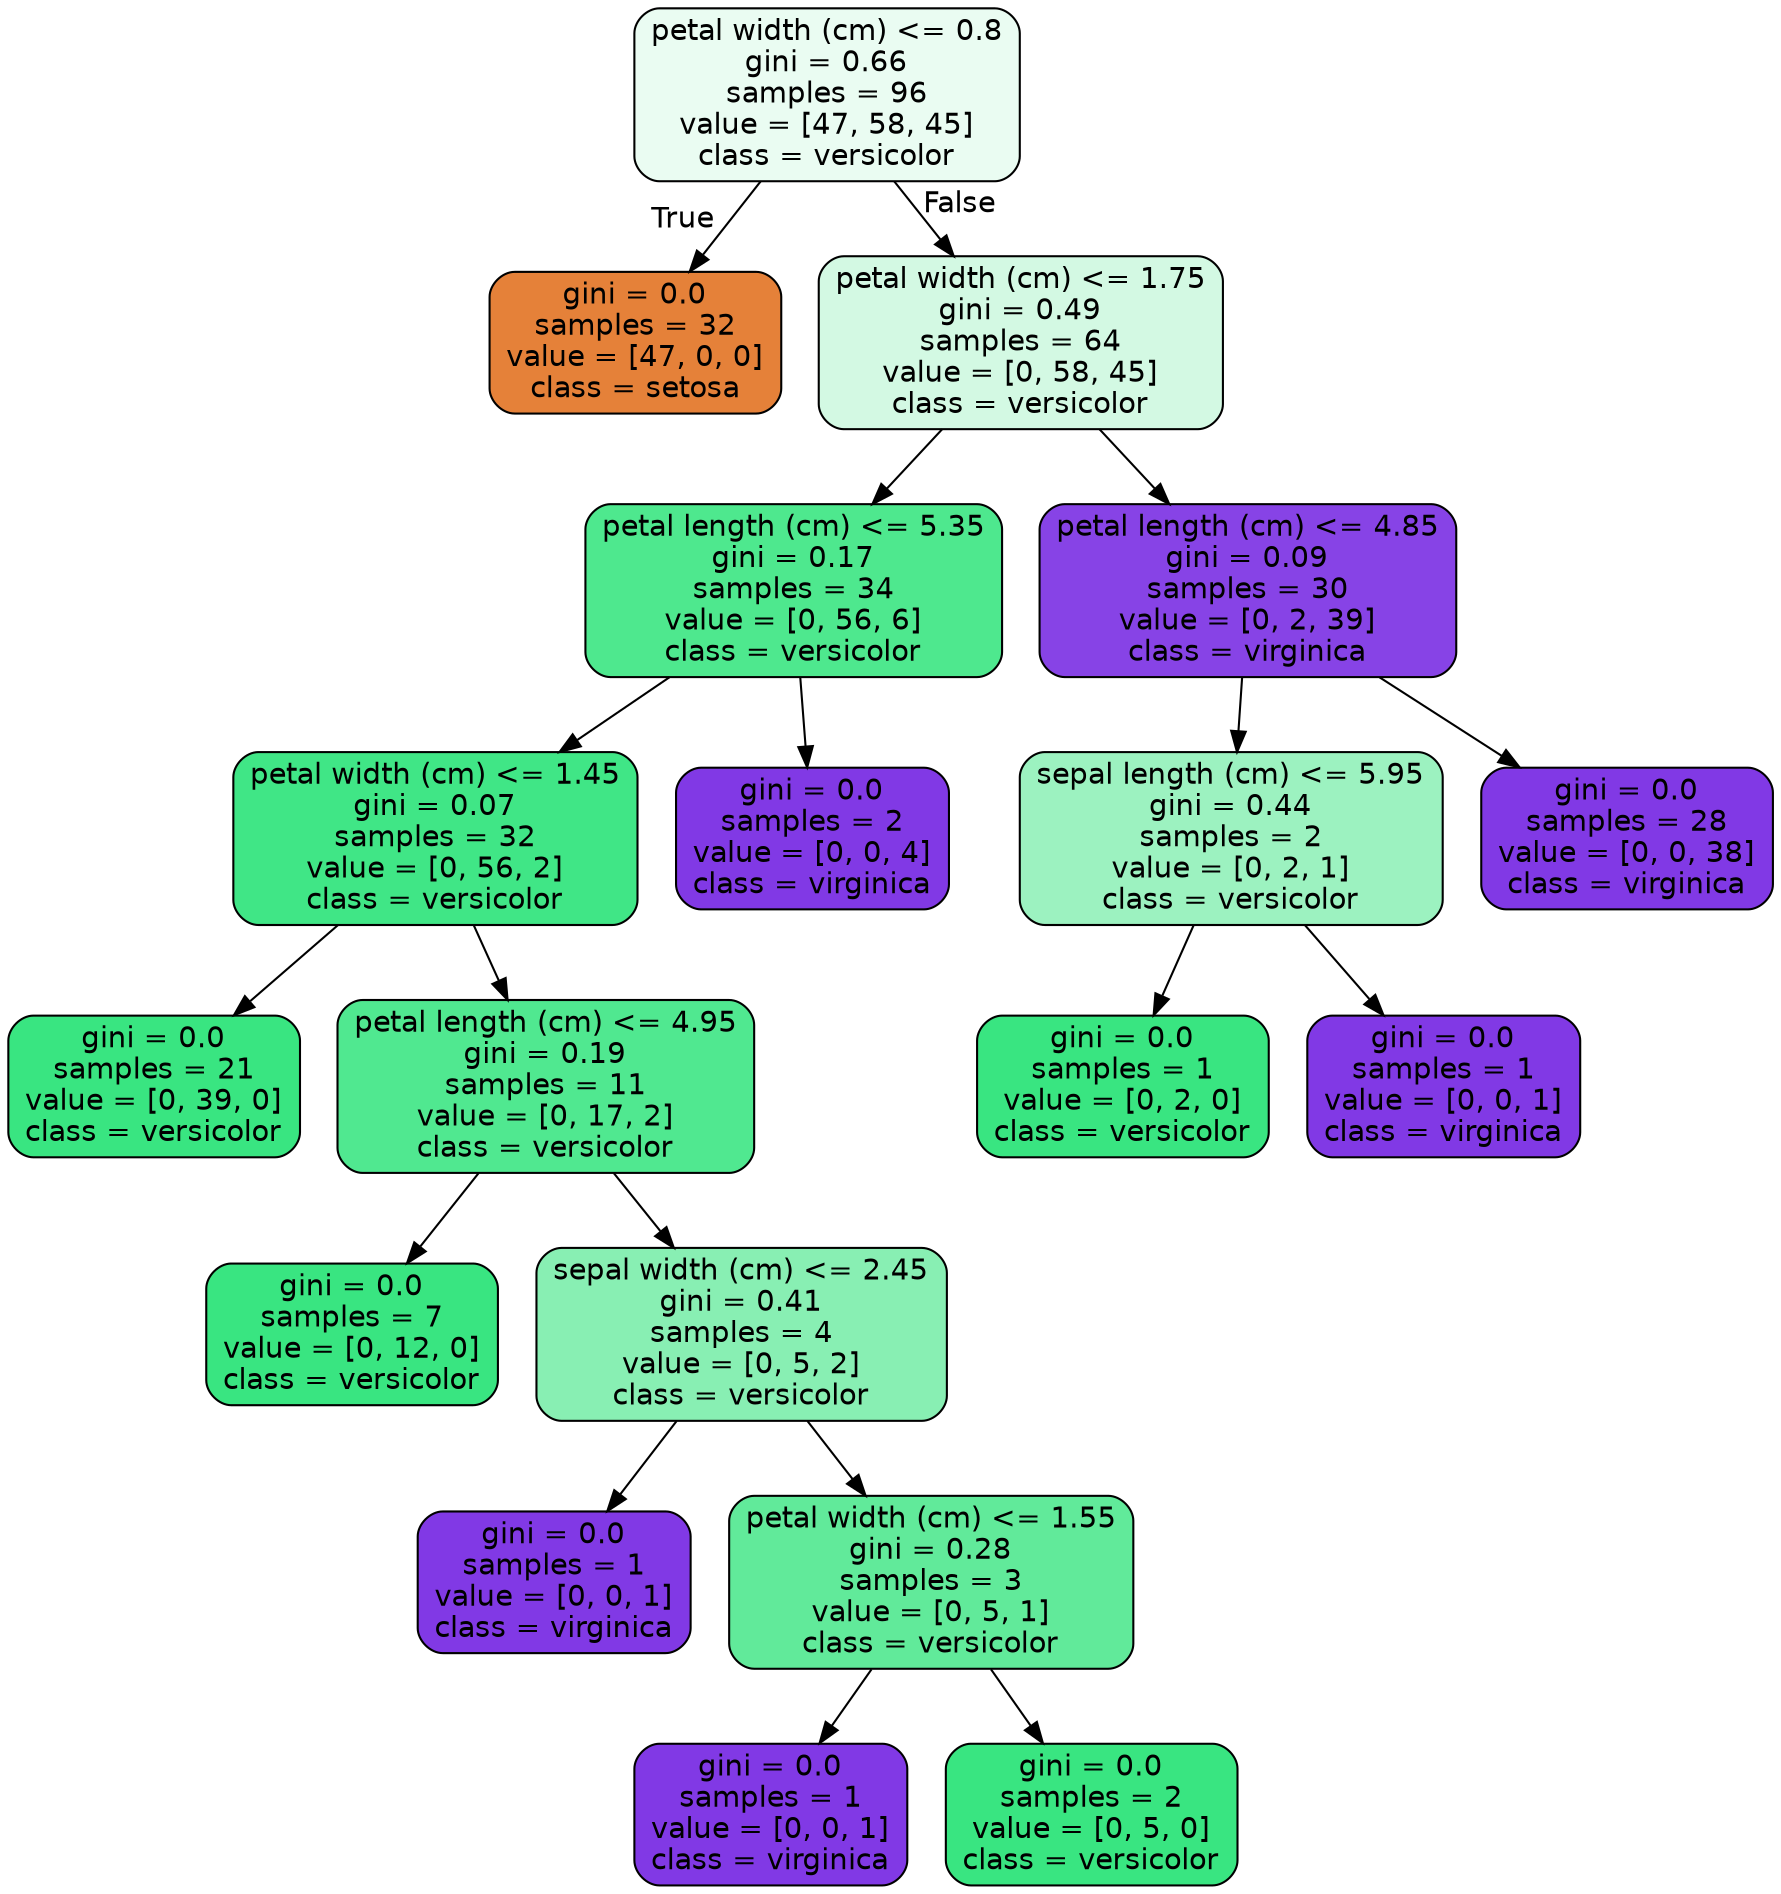 digraph Tree {
node [shape=box, style="filled, rounded", color="black", fontname=helvetica] ;
edge [fontname=helvetica] ;
0 [label="petal width (cm) <= 0.8\ngini = 0.66\nsamples = 96\nvalue = [47, 58, 45]\nclass = versicolor", fillcolor="#eafcf2"] ;
1 [label="gini = 0.0\nsamples = 32\nvalue = [47, 0, 0]\nclass = setosa", fillcolor="#e58139"] ;
0 -> 1 [labeldistance=2.5, labelangle=45, headlabel="True"] ;
2 [label="petal width (cm) <= 1.75\ngini = 0.49\nsamples = 64\nvalue = [0, 58, 45]\nclass = versicolor", fillcolor="#d3f9e3"] ;
0 -> 2 [labeldistance=2.5, labelangle=-45, headlabel="False"] ;
3 [label="petal length (cm) <= 5.35\ngini = 0.17\nsamples = 34\nvalue = [0, 56, 6]\nclass = versicolor", fillcolor="#4ee88e"] ;
2 -> 3 ;
4 [label="petal width (cm) <= 1.45\ngini = 0.07\nsamples = 32\nvalue = [0, 56, 2]\nclass = versicolor", fillcolor="#40e686"] ;
3 -> 4 ;
5 [label="gini = 0.0\nsamples = 21\nvalue = [0, 39, 0]\nclass = versicolor", fillcolor="#39e581"] ;
4 -> 5 ;
6 [label="petal length (cm) <= 4.95\ngini = 0.19\nsamples = 11\nvalue = [0, 17, 2]\nclass = versicolor", fillcolor="#50e890"] ;
4 -> 6 ;
7 [label="gini = 0.0\nsamples = 7\nvalue = [0, 12, 0]\nclass = versicolor", fillcolor="#39e581"] ;
6 -> 7 ;
8 [label="sepal width (cm) <= 2.45\ngini = 0.41\nsamples = 4\nvalue = [0, 5, 2]\nclass = versicolor", fillcolor="#88efb3"] ;
6 -> 8 ;
9 [label="gini = 0.0\nsamples = 1\nvalue = [0, 0, 1]\nclass = virginica", fillcolor="#8139e5"] ;
8 -> 9 ;
10 [label="petal width (cm) <= 1.55\ngini = 0.28\nsamples = 3\nvalue = [0, 5, 1]\nclass = versicolor", fillcolor="#61ea9a"] ;
8 -> 10 ;
11 [label="gini = 0.0\nsamples = 1\nvalue = [0, 0, 1]\nclass = virginica", fillcolor="#8139e5"] ;
10 -> 11 ;
12 [label="gini = 0.0\nsamples = 2\nvalue = [0, 5, 0]\nclass = versicolor", fillcolor="#39e581"] ;
10 -> 12 ;
13 [label="gini = 0.0\nsamples = 2\nvalue = [0, 0, 4]\nclass = virginica", fillcolor="#8139e5"] ;
3 -> 13 ;
14 [label="petal length (cm) <= 4.85\ngini = 0.09\nsamples = 30\nvalue = [0, 2, 39]\nclass = virginica", fillcolor="#8743e6"] ;
2 -> 14 ;
15 [label="sepal length (cm) <= 5.95\ngini = 0.44\nsamples = 2\nvalue = [0, 2, 1]\nclass = versicolor", fillcolor="#9cf2c0"] ;
14 -> 15 ;
16 [label="gini = 0.0\nsamples = 1\nvalue = [0, 2, 0]\nclass = versicolor", fillcolor="#39e581"] ;
15 -> 16 ;
17 [label="gini = 0.0\nsamples = 1\nvalue = [0, 0, 1]\nclass = virginica", fillcolor="#8139e5"] ;
15 -> 17 ;
18 [label="gini = 0.0\nsamples = 28\nvalue = [0, 0, 38]\nclass = virginica", fillcolor="#8139e5"] ;
14 -> 18 ;
}
